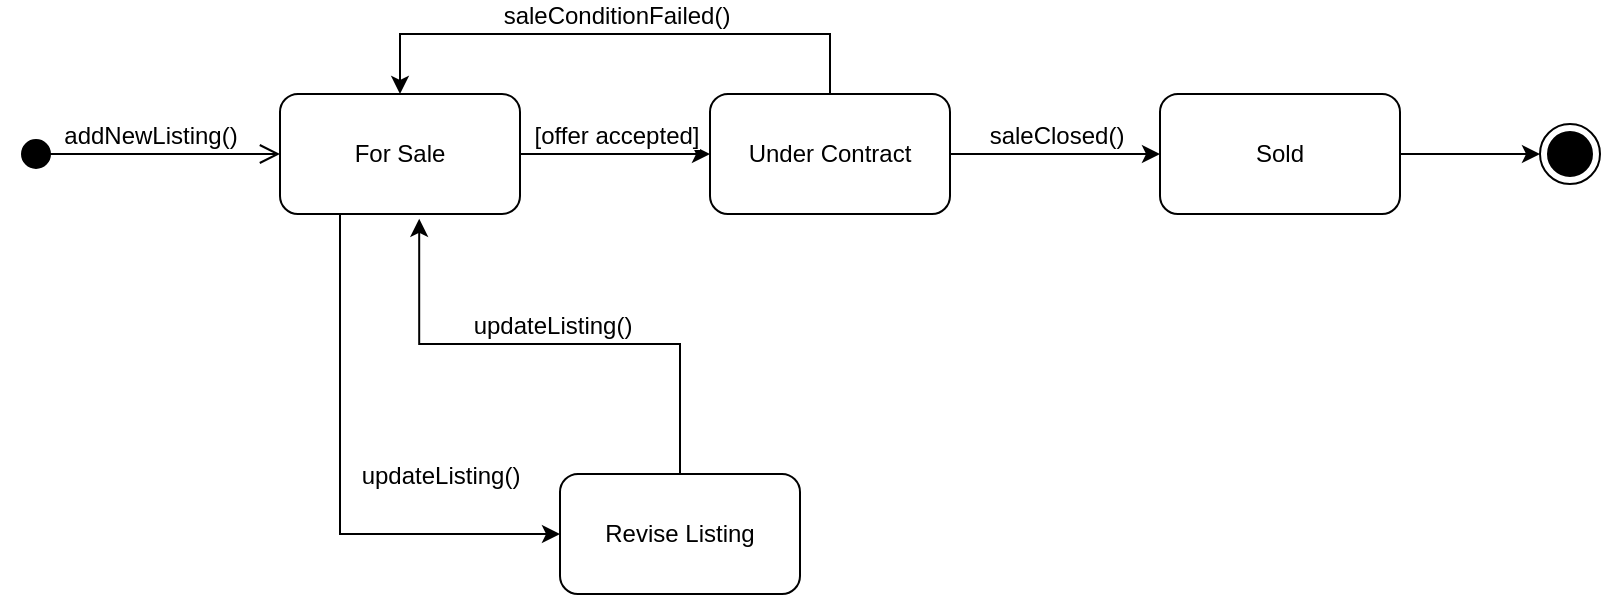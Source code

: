 <mxfile scale="1" border="0" version="28.0.7" pages="3">
  <diagram id="8PDXhvLtXjsZ51yHtRnF" name="Page-2">
    <mxGraphModel dx="1042" dy="752" grid="1" gridSize="10" guides="1" tooltips="1" connect="1" arrows="1" fold="1" page="1" pageScale="1" pageWidth="850" pageHeight="1100" math="0" shadow="0">
      <root>
        <mxCell id="0" />
        <mxCell id="1" parent="0" />
        <mxCell id="fVuIcmsa2AaCxCJn5JJC-1" value="addNewListing()" style="html=1;verticalAlign=bottom;startArrow=circle;startFill=1;endArrow=open;startSize=6;endSize=8;curved=0;rounded=0;fontFamily=Helvetica;fontSize=12;fontColor=default;entryX=0;entryY=0.5;entryDx=0;entryDy=0;" parent="1" target="fVuIcmsa2AaCxCJn5JJC-3" edge="1">
          <mxGeometry width="80" relative="1" as="geometry">
            <mxPoint x="40" y="120" as="sourcePoint" />
            <mxPoint x="120" y="120" as="targetPoint" />
          </mxGeometry>
        </mxCell>
        <mxCell id="fVuIcmsa2AaCxCJn5JJC-5" value="[offer accepted]" style="edgeStyle=orthogonalEdgeStyle;rounded=0;orthogonalLoop=1;jettySize=auto;html=1;exitX=1;exitY=0.5;exitDx=0;exitDy=0;fontFamily=Helvetica;fontSize=12;fontColor=default;labelPosition=center;verticalLabelPosition=top;align=center;verticalAlign=bottom;" parent="1" source="fVuIcmsa2AaCxCJn5JJC-3" target="fVuIcmsa2AaCxCJn5JJC-4" edge="1">
          <mxGeometry relative="1" as="geometry" />
        </mxCell>
        <mxCell id="fVuIcmsa2AaCxCJn5JJC-13" value="updateListing()" style="edgeStyle=orthogonalEdgeStyle;rounded=0;orthogonalLoop=1;jettySize=auto;html=1;exitX=0.5;exitY=1;exitDx=0;exitDy=0;entryX=0;entryY=0.5;entryDx=0;entryDy=0;fontFamily=Helvetica;fontSize=12;fontColor=default;labelPosition=center;verticalLabelPosition=top;align=center;verticalAlign=bottom;" parent="1" source="fVuIcmsa2AaCxCJn5JJC-3" target="fVuIcmsa2AaCxCJn5JJC-12" edge="1">
          <mxGeometry x="0.6" y="20" relative="1" as="geometry">
            <Array as="points">
              <mxPoint x="200" y="150" />
              <mxPoint x="200" y="310" />
            </Array>
            <mxPoint as="offset" />
          </mxGeometry>
        </mxCell>
        <mxCell id="fVuIcmsa2AaCxCJn5JJC-3" value="For Sale" style="whiteSpace=wrap;html=1;strokeColor=default;align=center;verticalAlign=middle;fontFamily=Helvetica;fontSize=12;fontColor=default;fillColor=default;rounded=1;" parent="1" vertex="1">
          <mxGeometry x="170" y="90" width="120" height="60" as="geometry" />
        </mxCell>
        <mxCell id="fVuIcmsa2AaCxCJn5JJC-8" value="saleClosed()" style="edgeStyle=orthogonalEdgeStyle;rounded=0;orthogonalLoop=1;jettySize=auto;html=1;exitX=1;exitY=0.5;exitDx=0;exitDy=0;entryX=0;entryY=0.5;entryDx=0;entryDy=0;fontFamily=Helvetica;fontSize=12;fontColor=default;labelPosition=center;verticalLabelPosition=top;align=center;verticalAlign=bottom;" parent="1" source="fVuIcmsa2AaCxCJn5JJC-4" target="fVuIcmsa2AaCxCJn5JJC-7" edge="1">
          <mxGeometry relative="1" as="geometry" />
        </mxCell>
        <mxCell id="fVuIcmsa2AaCxCJn5JJC-11" value="saleConditionFailed()" style="edgeStyle=orthogonalEdgeStyle;rounded=0;orthogonalLoop=1;jettySize=auto;html=1;exitX=0.5;exitY=0;exitDx=0;exitDy=0;entryX=0.5;entryY=0;entryDx=0;entryDy=0;fontFamily=Helvetica;fontSize=12;fontColor=default;labelPosition=center;verticalLabelPosition=top;align=center;verticalAlign=bottom;" parent="1" source="fVuIcmsa2AaCxCJn5JJC-4" target="fVuIcmsa2AaCxCJn5JJC-3" edge="1">
          <mxGeometry relative="1" as="geometry">
            <Array as="points">
              <mxPoint x="445" y="60" />
              <mxPoint x="230" y="60" />
            </Array>
          </mxGeometry>
        </mxCell>
        <mxCell id="fVuIcmsa2AaCxCJn5JJC-4" value="Under Contract" style="whiteSpace=wrap;html=1;strokeColor=default;align=center;verticalAlign=middle;fontFamily=Helvetica;fontSize=12;fontColor=default;fillColor=default;rounded=1;" parent="1" vertex="1">
          <mxGeometry x="385" y="90" width="120" height="60" as="geometry" />
        </mxCell>
        <mxCell id="fVuIcmsa2AaCxCJn5JJC-10" style="edgeStyle=orthogonalEdgeStyle;rounded=0;orthogonalLoop=1;jettySize=auto;html=1;exitX=1;exitY=0.5;exitDx=0;exitDy=0;entryX=0;entryY=0.5;entryDx=0;entryDy=0;fontFamily=Helvetica;fontSize=12;fontColor=default;" parent="1" source="fVuIcmsa2AaCxCJn5JJC-7" target="fVuIcmsa2AaCxCJn5JJC-9" edge="1">
          <mxGeometry relative="1" as="geometry" />
        </mxCell>
        <mxCell id="fVuIcmsa2AaCxCJn5JJC-7" value="Sold" style="whiteSpace=wrap;html=1;strokeColor=default;align=center;verticalAlign=middle;fontFamily=Helvetica;fontSize=12;fontColor=default;fillColor=default;rounded=1;" parent="1" vertex="1">
          <mxGeometry x="610" y="90" width="120" height="60" as="geometry" />
        </mxCell>
        <mxCell id="fVuIcmsa2AaCxCJn5JJC-9" value="" style="ellipse;html=1;shape=endState;fillColor=strokeColor;strokeColor=default;align=center;verticalAlign=middle;fontFamily=Helvetica;fontSize=12;fontColor=default;" parent="1" vertex="1">
          <mxGeometry x="800" y="105" width="30" height="30" as="geometry" />
        </mxCell>
        <mxCell id="fVuIcmsa2AaCxCJn5JJC-12" value="Revise Listing" style="whiteSpace=wrap;html=1;strokeColor=default;align=center;verticalAlign=middle;fontFamily=Helvetica;fontSize=12;fontColor=default;fillColor=default;rounded=1;" parent="1" vertex="1">
          <mxGeometry x="310" y="280" width="120" height="60" as="geometry" />
        </mxCell>
        <mxCell id="fVuIcmsa2AaCxCJn5JJC-14" value="updateListing()" style="edgeStyle=orthogonalEdgeStyle;rounded=0;orthogonalLoop=1;jettySize=auto;html=1;exitX=0.5;exitY=0;exitDx=0;exitDy=0;entryX=0.58;entryY=1.04;entryDx=0;entryDy=0;entryPerimeter=0;fontFamily=Helvetica;fontSize=12;fontColor=default;labelPosition=center;verticalLabelPosition=top;align=center;verticalAlign=bottom;" parent="1" source="fVuIcmsa2AaCxCJn5JJC-12" target="fVuIcmsa2AaCxCJn5JJC-3" edge="1">
          <mxGeometry relative="1" as="geometry" />
        </mxCell>
      </root>
    </mxGraphModel>
  </diagram>
  <diagram id="r_nJbX-JchevDSqYak7O" name="Page-3">
    <mxGraphModel dx="1042" dy="1852" grid="1" gridSize="10" guides="1" tooltips="1" connect="1" arrows="1" fold="1" page="1" pageScale="1" pageWidth="850" pageHeight="1100" math="0" shadow="0">
      <root>
        <mxCell id="0" />
        <mxCell id="1" parent="0" />
        <mxCell id="bDOF3RYnoRm-7zz-L9O9-1" style="edgeStyle=orthogonalEdgeStyle;rounded=0;orthogonalLoop=1;jettySize=auto;html=1;exitX=0.5;exitY=1;exitDx=0;exitDy=0;entryX=0.5;entryY=0;entryDx=0;entryDy=0;fontFamily=Helvetica;fontSize=12;fontColor=default;" parent="1" target="F7RJpcLgf74IaWyQ3xOd-1" edge="1">
          <mxGeometry relative="1" as="geometry">
            <mxPoint x="460" y="120" as="targetPoint" />
            <mxPoint x="370" y="-20" as="sourcePoint" />
          </mxGeometry>
        </mxCell>
        <mxCell id="xzM8PGzDHIkcCDZ1Neht-12" style="edgeStyle=orthogonalEdgeStyle;rounded=0;orthogonalLoop=1;jettySize=auto;html=1;exitX=0.5;exitY=1;exitDx=0;exitDy=0;entryX=0.5;entryY=0;entryDx=0;entryDy=0;" parent="1" source="ftAg5z-TZvfs0OfNCkCw-1" target="F7RJpcLgf74IaWyQ3xOd-1" edge="1">
          <mxGeometry relative="1" as="geometry" />
        </mxCell>
        <mxCell id="ftAg5z-TZvfs0OfNCkCw-1" value="" style="ellipse;fillColor=strokeColor;html=1;strokeColor=default;align=center;verticalAlign=middle;fontFamily=Helvetica;fontSize=12;fontColor=default;" parent="1" vertex="1">
          <mxGeometry x="355" y="-90" width="30" height="30" as="geometry" />
        </mxCell>
        <mxCell id="uU5Q8RYkNkcpxmv_y2gf-2" style="edgeStyle=orthogonalEdgeStyle;rounded=0;orthogonalLoop=1;jettySize=auto;html=1;exitX=0.5;exitY=1;exitDx=0;exitDy=0;entryX=0.5;entryY=0;entryDx=0;entryDy=0;fontFamily=Helvetica;fontSize=12;fontColor=default;" parent="1" source="F7RJpcLgf74IaWyQ3xOd-1" target="uU5Q8RYkNkcpxmv_y2gf-1" edge="1">
          <mxGeometry relative="1" as="geometry" />
        </mxCell>
        <mxCell id="F7RJpcLgf74IaWyQ3xOd-1" value="&amp;nbsp; Initialized" style="whiteSpace=wrap;html=1;strokeColor=default;align=center;verticalAlign=middle;fontFamily=Helvetica;fontSize=12;fontColor=default;fillColor=default;rounded=1;" parent="1" vertex="1">
          <mxGeometry x="310" y="-5" width="120" height="60" as="geometry" />
        </mxCell>
        <mxCell id="xzM8PGzDHIkcCDZ1Neht-14" style="edgeStyle=orthogonalEdgeStyle;rounded=0;orthogonalLoop=1;jettySize=auto;html=1;exitX=0.5;exitY=1;exitDx=0;exitDy=0;entryX=0.5;entryY=0;entryDx=0;entryDy=0;" parent="1" source="uU5Q8RYkNkcpxmv_y2gf-1" target="xzM8PGzDHIkcCDZ1Neht-4" edge="1">
          <mxGeometry relative="1" as="geometry" />
        </mxCell>
        <mxCell id="xzM8PGzDHIkcCDZ1Neht-19" style="edgeStyle=orthogonalEdgeStyle;rounded=0;orthogonalLoop=1;jettySize=auto;html=1;entryX=0.5;entryY=0;entryDx=0;entryDy=0;" parent="1" target="xzM8PGzDHIkcCDZ1Neht-6" edge="1">
          <mxGeometry relative="1" as="geometry">
            <mxPoint x="370" y="230" as="sourcePoint" />
          </mxGeometry>
        </mxCell>
        <mxCell id="xzM8PGzDHIkcCDZ1Neht-21" style="edgeStyle=orthogonalEdgeStyle;rounded=0;orthogonalLoop=1;jettySize=auto;html=1;exitX=1;exitY=0.5;exitDx=0;exitDy=0;entryX=0.5;entryY=0;entryDx=0;entryDy=0;" parent="1" source="uU5Q8RYkNkcpxmv_y2gf-1" target="xzM8PGzDHIkcCDZ1Neht-5" edge="1">
          <mxGeometry relative="1" as="geometry" />
        </mxCell>
        <mxCell id="xzM8PGzDHIkcCDZ1Neht-30" style="edgeStyle=orthogonalEdgeStyle;rounded=0;orthogonalLoop=1;jettySize=auto;html=1;exitX=0;exitY=0.5;exitDx=0;exitDy=0;entryX=0.5;entryY=0;entryDx=0;entryDy=0;" parent="1" source="uU5Q8RYkNkcpxmv_y2gf-1" target="xzM8PGzDHIkcCDZ1Neht-29" edge="1">
          <mxGeometry relative="1" as="geometry">
            <Array as="points">
              <mxPoint x="250" y="110" />
              <mxPoint x="250" y="440" />
              <mxPoint x="395" y="440" />
            </Array>
          </mxGeometry>
        </mxCell>
        <mxCell id="uU5Q8RYkNkcpxmv_y2gf-1" value="Starts Enrollment" style="whiteSpace=wrap;html=1;strokeColor=default;align=center;verticalAlign=middle;fontFamily=Helvetica;fontSize=12;fontColor=default;fillColor=default;rounded=1;" parent="1" vertex="1">
          <mxGeometry x="310" y="80" width="120" height="60" as="geometry" />
        </mxCell>
        <mxCell id="uU5Q8RYkNkcpxmv_y2gf-6" value="addCourse(cap)" style="text;html=1;align=center;verticalAlign=middle;resizable=0;points=[];autosize=1;strokeColor=none;fillColor=none;fontFamily=Helvetica;fontSize=12;fontColor=default;" parent="1" vertex="1">
          <mxGeometry x="370" y="55" width="110" height="30" as="geometry" />
        </mxCell>
        <mxCell id="xzM8PGzDHIkcCDZ1Neht-2" value="openEnrollmentPeriod(enrollment)" style="text;html=1;align=center;verticalAlign=middle;resizable=0;points=[];autosize=1;strokeColor=none;fillColor=none;" parent="1" vertex="1">
          <mxGeometry x="370" y="140" width="210" height="30" as="geometry" />
        </mxCell>
        <mxCell id="xzM8PGzDHIkcCDZ1Neht-16" style="edgeStyle=orthogonalEdgeStyle;rounded=0;orthogonalLoop=1;jettySize=auto;html=1;exitX=0.5;exitY=1;exitDx=0;exitDy=0;entryX=0.5;entryY=0;entryDx=0;entryDy=0;" parent="1" source="xzM8PGzDHIkcCDZ1Neht-4" target="xzM8PGzDHIkcCDZ1Neht-15" edge="1">
          <mxGeometry relative="1" as="geometry" />
        </mxCell>
        <mxCell id="xzM8PGzDHIkcCDZ1Neht-4" value="Closed" style="whiteSpace=wrap;html=1;rounded=1;" parent="1" vertex="1">
          <mxGeometry x="120" y="320" width="120" height="60" as="geometry" />
        </mxCell>
        <mxCell id="xzM8PGzDHIkcCDZ1Neht-32" style="edgeStyle=orthogonalEdgeStyle;rounded=0;orthogonalLoop=1;jettySize=auto;html=1;exitX=0.5;exitY=1;exitDx=0;exitDy=0;entryX=0.5;entryY=0;entryDx=0;entryDy=0;" parent="1" source="xzM8PGzDHIkcCDZ1Neht-5" target="xzM8PGzDHIkcCDZ1Neht-31" edge="1">
          <mxGeometry relative="1" as="geometry" />
        </mxCell>
        <mxCell id="xzM8PGzDHIkcCDZ1Neht-35" style="edgeStyle=orthogonalEdgeStyle;rounded=0;orthogonalLoop=1;jettySize=auto;html=1;exitX=0.5;exitY=1;exitDx=0;exitDy=0;entryX=0.5;entryY=0;entryDx=0;entryDy=0;" parent="1" source="xzM8PGzDHIkcCDZ1Neht-5" target="xzM8PGzDHIkcCDZ1Neht-34" edge="1">
          <mxGeometry relative="1" as="geometry" />
        </mxCell>
        <mxCell id="xzM8PGzDHIkcCDZ1Neht-40" style="edgeStyle=orthogonalEdgeStyle;rounded=0;orthogonalLoop=1;jettySize=auto;html=1;exitX=0.5;exitY=1;exitDx=0;exitDy=0;entryX=0.5;entryY=0;entryDx=0;entryDy=0;" parent="1" source="xzM8PGzDHIkcCDZ1Neht-34" target="xzM8PGzDHIkcCDZ1Neht-42" edge="1">
          <mxGeometry relative="1" as="geometry">
            <mxPoint x="740" y="600" as="targetPoint" />
          </mxGeometry>
        </mxCell>
        <mxCell id="xzM8PGzDHIkcCDZ1Neht-41" value="Text" style="edgeLabel;html=1;align=center;verticalAlign=middle;resizable=0;points=[];" parent="xzM8PGzDHIkcCDZ1Neht-40" vertex="1" connectable="0">
          <mxGeometry x="1" y="-4" relative="1" as="geometry">
            <mxPoint y="2" as="offset" />
          </mxGeometry>
        </mxCell>
        <mxCell id="xzM8PGzDHIkcCDZ1Neht-45" style="edgeStyle=orthogonalEdgeStyle;rounded=0;orthogonalLoop=1;jettySize=auto;html=1;exitX=1;exitY=0.5;exitDx=0;exitDy=0;entryX=1;entryY=0.5;entryDx=0;entryDy=0;" parent="1" source="xzM8PGzDHIkcCDZ1Neht-5" target="xzM8PGzDHIkcCDZ1Neht-42" edge="1">
          <mxGeometry relative="1" as="geometry">
            <Array as="points">
              <mxPoint x="880" y="200" />
              <mxPoint x="880" y="540" />
            </Array>
          </mxGeometry>
        </mxCell>
        <mxCell id="xzM8PGzDHIkcCDZ1Neht-5" value="Revise Course" style="whiteSpace=wrap;html=1;rounded=1;" parent="1" vertex="1">
          <mxGeometry x="520" y="170" width="120" height="60" as="geometry" />
        </mxCell>
        <mxCell id="xzM8PGzDHIkcCDZ1Neht-6" value="Overfull" style="whiteSpace=wrap;html=1;rounded=1;" parent="1" vertex="1">
          <mxGeometry x="310" y="340" width="120" height="60" as="geometry" />
        </mxCell>
        <mxCell id="xzM8PGzDHIkcCDZ1Neht-10" value="" style="ellipse;html=1;shape=endState;fillColor=strokeColor;" parent="1" vertex="1">
          <mxGeometry x="425" y="870" width="30" height="30" as="geometry" />
        </mxCell>
        <mxCell id="xzM8PGzDHIkcCDZ1Neht-11" value="startRegistration()" style="text;html=1;align=center;verticalAlign=middle;resizable=0;points=[];autosize=1;strokeColor=none;fillColor=none;" parent="1" vertex="1">
          <mxGeometry x="370" y="-35" width="120" height="30" as="geometry" />
        </mxCell>
        <mxCell id="xzM8PGzDHIkcCDZ1Neht-15" value="Enroll with Permission" style="whiteSpace=wrap;html=1;rounded=1;" parent="1" vertex="1">
          <mxGeometry x="120" y="450" width="120" height="60" as="geometry" />
        </mxCell>
        <mxCell id="xzM8PGzDHIkcCDZ1Neht-17" value="[permission given]" style="text;html=1;align=center;verticalAlign=middle;resizable=0;points=[];autosize=1;strokeColor=none;fillColor=none;" parent="1" vertex="1">
          <mxGeometry x="60" y="400" width="120" height="30" as="geometry" />
        </mxCell>
        <mxCell id="xzM8PGzDHIkcCDZ1Neht-18" value="[enrollment = cap]" style="text;html=1;align=center;verticalAlign=middle;resizable=0;points=[];autosize=1;strokeColor=none;fillColor=none;" parent="1" vertex="1">
          <mxGeometry x="60" y="290" width="120" height="30" as="geometry" />
        </mxCell>
        <mxCell id="xzM8PGzDHIkcCDZ1Neht-20" value="[enrollment &amp;gt; cap]" style="text;html=1;align=center;verticalAlign=middle;resizable=0;points=[];autosize=1;strokeColor=none;fillColor=none;" parent="1" vertex="1">
          <mxGeometry x="250" y="300" width="120" height="30" as="geometry" />
        </mxCell>
        <mxCell id="xzM8PGzDHIkcCDZ1Neht-29" value="Dropped course" style="rounded=1;whiteSpace=wrap;html=1;" parent="1" vertex="1">
          <mxGeometry x="335" y="460" width="120" height="60" as="geometry" />
        </mxCell>
        <mxCell id="xzM8PGzDHIkcCDZ1Neht-31" value="Drop Automatically" style="rounded=1;whiteSpace=wrap;html=1;" parent="1" vertex="1">
          <mxGeometry x="455" y="340" width="120" height="60" as="geometry" />
        </mxCell>
        <mxCell id="xzM8PGzDHIkcCDZ1Neht-33" value="[enrollment &amp;lt; 25% cap]" style="text;html=1;align=center;verticalAlign=middle;resizable=0;points=[];autosize=1;strokeColor=none;fillColor=none;" parent="1" vertex="1">
          <mxGeometry x="400" y="248" width="150" height="30" as="geometry" />
        </mxCell>
        <mxCell id="xzM8PGzDHIkcCDZ1Neht-37" style="edgeStyle=orthogonalEdgeStyle;rounded=0;orthogonalLoop=1;jettySize=auto;html=1;exitX=0.5;exitY=1;exitDx=0;exitDy=0;entryX=1;entryY=0.5;entryDx=0;entryDy=0;" parent="1" source="xzM8PGzDHIkcCDZ1Neht-34" target="xzM8PGzDHIkcCDZ1Neht-29" edge="1">
          <mxGeometry relative="1" as="geometry" />
        </mxCell>
        <mxCell id="xzM8PGzDHIkcCDZ1Neht-34" value="Department Confirmation" style="rounded=1;whiteSpace=wrap;html=1;" parent="1" vertex="1">
          <mxGeometry x="600" y="330" width="120" height="60" as="geometry" />
        </mxCell>
        <mxCell id="xzM8PGzDHIkcCDZ1Neht-36" value="[40% Cap&amp;gt; enrollment &amp;gt; 25% cap]" style="text;html=1;align=center;verticalAlign=middle;resizable=0;points=[];autosize=1;strokeColor=none;fillColor=none;" parent="1" vertex="1">
          <mxGeometry x="575" y="248" width="210" height="30" as="geometry" />
        </mxCell>
        <mxCell id="xzM8PGzDHIkcCDZ1Neht-38" value="[department permission = rejected]" style="text;html=1;align=center;verticalAlign=middle;resizable=0;points=[];autosize=1;strokeColor=none;fillColor=none;" parent="1" vertex="1">
          <mxGeometry x="455" y="460" width="210" height="30" as="geometry" />
        </mxCell>
        <mxCell id="xzM8PGzDHIkcCDZ1Neht-42" value="Offered" style="rounded=1;whiteSpace=wrap;html=1;" parent="1" vertex="1">
          <mxGeometry x="690" y="510" width="120" height="60" as="geometry" />
        </mxCell>
        <mxCell id="xzM8PGzDHIkcCDZ1Neht-43" value="[department permission = accepted]" style="text;html=1;align=center;verticalAlign=middle;resizable=0;points=[];autosize=1;strokeColor=none;fillColor=none;" parent="1" vertex="1">
          <mxGeometry x="665" y="410" width="210" height="30" as="geometry" />
        </mxCell>
        <mxCell id="xzM8PGzDHIkcCDZ1Neht-46" value="[enrollment &amp;gt; 40% of cap]" style="text;html=1;align=center;verticalAlign=middle;resizable=0;points=[];autosize=1;strokeColor=none;fillColor=none;" parent="1" vertex="1">
          <mxGeometry x="715" y="170" width="160" height="30" as="geometry" />
        </mxCell>
        <mxCell id="xzM8PGzDHIkcCDZ1Neht-47" value="droppinfACourse()" style="text;html=1;align=center;verticalAlign=middle;resizable=0;points=[];autosize=1;strokeColor=none;fillColor=none;" parent="1" vertex="1">
          <mxGeometry x="190" y="80" width="120" height="30" as="geometry" />
        </mxCell>
      </root>
    </mxGraphModel>
  </diagram>
  <diagram id="FFCb0nQbOn9bpkK-h6dR" name="Page-4">
    <mxGraphModel dx="1042" dy="752" grid="1" gridSize="10" guides="1" tooltips="1" connect="1" arrows="1" fold="1" page="1" pageScale="1" pageWidth="850" pageHeight="1100" math="0" shadow="0">
      <root>
        <mxCell id="0" />
        <mxCell id="1" parent="0" />
        <mxCell id="VkK643X0_uDSevVOsKAW-3" style="edgeStyle=orthogonalEdgeStyle;rounded=0;orthogonalLoop=1;jettySize=auto;html=1;exitX=0.5;exitY=1;exitDx=0;exitDy=0;entryX=0.5;entryY=0;entryDx=0;entryDy=0;" parent="1" source="VkK643X0_uDSevVOsKAW-1" target="VkK643X0_uDSevVOsKAW-2" edge="1">
          <mxGeometry relative="1" as="geometry" />
        </mxCell>
        <mxCell id="VkK643X0_uDSevVOsKAW-1" value="" style="ellipse;fillColor=strokeColor;html=1;" parent="1" vertex="1">
          <mxGeometry x="365" y="20" width="30" height="30" as="geometry" />
        </mxCell>
        <mxCell id="fI67OLRSFvG5UmVCzv-8-3" style="edgeStyle=orthogonalEdgeStyle;rounded=0;orthogonalLoop=1;jettySize=auto;html=1;exitX=0.5;exitY=1;exitDx=0;exitDy=0;entryX=0.5;entryY=0;entryDx=0;entryDy=0;" parent="1" source="VkK643X0_uDSevVOsKAW-2" target="fI67OLRSFvG5UmVCzv-8-1" edge="1">
          <mxGeometry relative="1" as="geometry" />
        </mxCell>
        <mxCell id="fI67OLRSFvG5UmVCzv-8-8" style="edgeStyle=orthogonalEdgeStyle;rounded=0;orthogonalLoop=1;jettySize=auto;html=1;exitX=0;exitY=0.5;exitDx=0;exitDy=0;entryX=0.5;entryY=0;entryDx=0;entryDy=0;" parent="1" source="VkK643X0_uDSevVOsKAW-2" target="JuKpr60L9NFlzaHGwmxA-8" edge="1">
          <mxGeometry relative="1" as="geometry" />
        </mxCell>
        <mxCell id="VkK643X0_uDSevVOsKAW-2" value="Login Page Displayed" style="rounded=1;whiteSpace=wrap;html=1;" parent="1" vertex="1">
          <mxGeometry x="320" y="80" width="120" height="60" as="geometry" />
        </mxCell>
        <mxCell id="JuKpr60L9NFlzaHGwmxA-11" style="edgeStyle=orthogonalEdgeStyle;rounded=0;orthogonalLoop=1;jettySize=auto;html=1;exitX=0.5;exitY=1;exitDx=0;exitDy=0;entryX=0.5;entryY=1;entryDx=0;entryDy=0;" parent="1" source="JuKpr60L9NFlzaHGwmxA-5" target="JuKpr60L9NFlzaHGwmxA-12" edge="1">
          <mxGeometry relative="1" as="geometry">
            <mxPoint x="370" y="520" as="targetPoint" />
          </mxGeometry>
        </mxCell>
        <mxCell id="JuKpr60L9NFlzaHGwmxA-5" value="Logged in Successfully&amp;nbsp;" style="rounded=1;whiteSpace=wrap;html=1;" parent="1" vertex="1">
          <mxGeometry x="320" y="320" width="120" height="60" as="geometry" />
        </mxCell>
        <mxCell id="JuKpr60L9NFlzaHGwmxA-6" value="[account exists]" style="text;html=1;align=center;verticalAlign=middle;resizable=0;points=[];autosize=1;strokeColor=none;fillColor=none;" parent="1" vertex="1">
          <mxGeometry x="270" y="280" width="110" height="30" as="geometry" />
        </mxCell>
        <mxCell id="fI67OLRSFvG5UmVCzv-8-10" style="edgeStyle=orthogonalEdgeStyle;rounded=0;orthogonalLoop=1;jettySize=auto;html=1;exitX=1;exitY=0.5;exitDx=0;exitDy=0;entryX=0;entryY=0.5;entryDx=0;entryDy=0;" parent="1" source="JuKpr60L9NFlzaHGwmxA-8" target="fI67OLRSFvG5UmVCzv-8-1" edge="1">
          <mxGeometry relative="1" as="geometry" />
        </mxCell>
        <mxCell id="JuKpr60L9NFlzaHGwmxA-8" value="Register For a New Account" style="rounded=1;whiteSpace=wrap;html=1;" parent="1" vertex="1">
          <mxGeometry x="160" y="200" width="120" height="60" as="geometry" />
        </mxCell>
        <mxCell id="JuKpr60L9NFlzaHGwmxA-9" value="[account does not exist]" style="text;html=1;align=center;verticalAlign=middle;resizable=0;points=[];autosize=1;strokeColor=none;fillColor=none;" parent="1" vertex="1">
          <mxGeometry x="470" y="80" width="150" height="30" as="geometry" />
        </mxCell>
        <mxCell id="BtmD8oiBMzgdxaSrED8o-6" style="edgeStyle=orthogonalEdgeStyle;rounded=0;orthogonalLoop=1;jettySize=auto;html=1;exitX=0.5;exitY=0;exitDx=0;exitDy=0;entryX=0.5;entryY=0;entryDx=0;entryDy=0;" parent="1" source="JuKpr60L9NFlzaHGwmxA-12" target="BtmD8oiBMzgdxaSrED8o-2" edge="1">
          <mxGeometry relative="1" as="geometry" />
        </mxCell>
        <mxCell id="A-L09N2l_Zbwhcdjuxwh-2" style="edgeStyle=orthogonalEdgeStyle;rounded=0;orthogonalLoop=1;jettySize=auto;html=1;exitX=0.5;exitY=0;exitDx=0;exitDy=0;entryX=0.5;entryY=0;entryDx=0;entryDy=0;" parent="1" source="JuKpr60L9NFlzaHGwmxA-12" target="A-L09N2l_Zbwhcdjuxwh-1" edge="1">
          <mxGeometry relative="1" as="geometry" />
        </mxCell>
        <mxCell id="A-L09N2l_Zbwhcdjuxwh-6" style="edgeStyle=orthogonalEdgeStyle;rounded=0;orthogonalLoop=1;jettySize=auto;html=1;exitX=0.5;exitY=0;exitDx=0;exitDy=0;entryX=0.5;entryY=0;entryDx=0;entryDy=0;" parent="1" source="JuKpr60L9NFlzaHGwmxA-12" target="A-L09N2l_Zbwhcdjuxwh-5" edge="1">
          <mxGeometry relative="1" as="geometry" />
        </mxCell>
        <mxCell id="A-L09N2l_Zbwhcdjuxwh-20" style="edgeStyle=orthogonalEdgeStyle;rounded=0;orthogonalLoop=1;jettySize=auto;html=1;exitX=0;exitY=0.5;exitDx=0;exitDy=0;entryX=0.5;entryY=0;entryDx=0;entryDy=0;" parent="1" source="JuKpr60L9NFlzaHGwmxA-12" target="A-L09N2l_Zbwhcdjuxwh-19" edge="1">
          <mxGeometry relative="1" as="geometry" />
        </mxCell>
        <mxCell id="IJhOduzZKyrrViRIaua3-6" style="edgeStyle=orthogonalEdgeStyle;rounded=0;orthogonalLoop=1;jettySize=auto;html=1;exitX=0;exitY=1;exitDx=0;exitDy=0;entryX=0.5;entryY=0;entryDx=0;entryDy=0;" parent="1" source="JuKpr60L9NFlzaHGwmxA-12" target="IJhOduzZKyrrViRIaua3-7" edge="1">
          <mxGeometry relative="1" as="geometry">
            <mxPoint x="730" y="610" as="targetPoint" />
            <Array as="points">
              <mxPoint x="440" y="420" />
              <mxPoint x="731" y="420" />
              <mxPoint x="731" y="600" />
              <mxPoint x="690" y="600" />
            </Array>
          </mxGeometry>
        </mxCell>
        <mxCell id="JuKpr60L9NFlzaHGwmxA-12" value="Give Access to Dashboard" style="rounded=1;whiteSpace=wrap;html=1;direction=west;" parent="1" vertex="1">
          <mxGeometry x="320" y="440" width="120" height="60" as="geometry" />
        </mxCell>
        <mxCell id="A-L09N2l_Zbwhcdjuxwh-9" style="edgeStyle=orthogonalEdgeStyle;rounded=0;orthogonalLoop=1;jettySize=auto;html=1;exitX=0.5;exitY=1;exitDx=0;exitDy=0;entryX=0.5;entryY=0;entryDx=0;entryDy=0;" parent="1" source="BtmD8oiBMzgdxaSrED8o-2" target="A-L09N2l_Zbwhcdjuxwh-8" edge="1">
          <mxGeometry relative="1" as="geometry" />
        </mxCell>
        <mxCell id="BtmD8oiBMzgdxaSrED8o-2" value="Bank Page" style="rounded=1;whiteSpace=wrap;html=1;" parent="1" vertex="1">
          <mxGeometry x="100" y="570" width="120" height="60" as="geometry" />
        </mxCell>
        <mxCell id="BtmD8oiBMzgdxaSrED8o-4" value="openBankPage()" style="text;html=1;align=center;verticalAlign=middle;resizable=0;points=[];autosize=1;strokeColor=none;fillColor=none;" parent="1" vertex="1">
          <mxGeometry x="220" y="510" width="110" height="30" as="geometry" />
        </mxCell>
        <mxCell id="fI67OLRSFvG5UmVCzv-8-5" style="edgeStyle=orthogonalEdgeStyle;rounded=0;orthogonalLoop=1;jettySize=auto;html=1;exitX=0.5;exitY=1;exitDx=0;exitDy=0;entryX=0.5;entryY=0;entryDx=0;entryDy=0;" parent="1" source="fI67OLRSFvG5UmVCzv-8-1" target="JuKpr60L9NFlzaHGwmxA-5" edge="1">
          <mxGeometry relative="1" as="geometry" />
        </mxCell>
        <mxCell id="fI67OLRSFvG5UmVCzv-8-11" style="edgeStyle=orthogonalEdgeStyle;rounded=0;orthogonalLoop=1;jettySize=auto;html=1;exitX=1;exitY=0.5;exitDx=0;exitDy=0;entryX=1;entryY=0.5;entryDx=0;entryDy=0;" parent="1" source="fI67OLRSFvG5UmVCzv-8-1" target="VkK643X0_uDSevVOsKAW-2" edge="1">
          <mxGeometry relative="1" as="geometry">
            <Array as="points">
              <mxPoint x="610" y="230" />
              <mxPoint x="610" y="110" />
            </Array>
          </mxGeometry>
        </mxCell>
        <mxCell id="fI67OLRSFvG5UmVCzv-8-1" value="Validate Credintials" style="rounded=1;whiteSpace=wrap;html=1;" parent="1" vertex="1">
          <mxGeometry x="320" y="200" width="120" height="60" as="geometry" />
        </mxCell>
        <mxCell id="fI67OLRSFvG5UmVCzv-8-4" value="enterCredintials(username, password)" style="text;html=1;align=center;verticalAlign=middle;resizable=0;points=[];autosize=1;strokeColor=none;fillColor=none;" parent="1" vertex="1">
          <mxGeometry x="370" y="150" width="230" height="30" as="geometry" />
        </mxCell>
        <mxCell id="fI67OLRSFvG5UmVCzv-8-9" value="createNewAccount()" style="text;html=1;align=center;verticalAlign=middle;resizable=0;points=[];autosize=1;strokeColor=none;fillColor=none;" parent="1" vertex="1">
          <mxGeometry x="180" y="80" width="130" height="30" as="geometry" />
        </mxCell>
        <mxCell id="A-L09N2l_Zbwhcdjuxwh-17" style="edgeStyle=orthogonalEdgeStyle;rounded=0;orthogonalLoop=1;jettySize=auto;html=1;exitX=0.5;exitY=1;exitDx=0;exitDy=0;entryX=0.5;entryY=0;entryDx=0;entryDy=0;" parent="1" source="A-L09N2l_Zbwhcdjuxwh-1" target="A-L09N2l_Zbwhcdjuxwh-14" edge="1">
          <mxGeometry relative="1" as="geometry" />
        </mxCell>
        <mxCell id="A-L09N2l_Zbwhcdjuxwh-1" value="Analysis Page" style="rounded=1;whiteSpace=wrap;html=1;" parent="1" vertex="1">
          <mxGeometry x="320" y="600" width="120" height="60" as="geometry" />
        </mxCell>
        <mxCell id="A-L09N2l_Zbwhcdjuxwh-3" value="openAnalysisPage()" style="text;html=1;align=center;verticalAlign=middle;resizable=0;points=[];autosize=1;strokeColor=none;fillColor=none;" parent="1" vertex="1">
          <mxGeometry x="380" y="550" width="130" height="30" as="geometry" />
        </mxCell>
        <mxCell id="IJhOduzZKyrrViRIaua3-3" style="edgeStyle=orthogonalEdgeStyle;rounded=0;orthogonalLoop=1;jettySize=auto;html=1;exitX=0.75;exitY=1;exitDx=0;exitDy=0;entryX=0.699;entryY=-0.058;entryDx=0;entryDy=0;entryPerimeter=0;" parent="1" source="A-L09N2l_Zbwhcdjuxwh-5" target="IJhOduzZKyrrViRIaua3-4" edge="1">
          <mxGeometry relative="1" as="geometry">
            <mxPoint x="570.087" y="710" as="targetPoint" />
          </mxGeometry>
        </mxCell>
        <mxCell id="A-L09N2l_Zbwhcdjuxwh-5" value="Calender Page" style="rounded=1;whiteSpace=wrap;html=1;" parent="1" vertex="1">
          <mxGeometry x="480" y="600" width="120" height="60" as="geometry" />
        </mxCell>
        <mxCell id="A-L09N2l_Zbwhcdjuxwh-7" value="openCalenderPage()" style="text;html=1;align=center;verticalAlign=middle;resizable=0;points=[];autosize=1;strokeColor=none;fillColor=none;" parent="1" vertex="1">
          <mxGeometry x="420" y="520" width="130" height="30" as="geometry" />
        </mxCell>
        <mxCell id="A-L09N2l_Zbwhcdjuxwh-13" style="edgeStyle=orthogonalEdgeStyle;rounded=0;orthogonalLoop=1;jettySize=auto;html=1;exitX=0.5;exitY=1;exitDx=0;exitDy=0;entryX=0.5;entryY=0;entryDx=0;entryDy=0;" parent="1" source="A-L09N2l_Zbwhcdjuxwh-8" target="A-L09N2l_Zbwhcdjuxwh-12" edge="1">
          <mxGeometry relative="1" as="geometry" />
        </mxCell>
        <mxCell id="A-L09N2l_Zbwhcdjuxwh-8" value="Bank Account Connected" style="rounded=1;whiteSpace=wrap;html=1;" parent="1" vertex="1">
          <mxGeometry x="100" y="680" width="120" height="60" as="geometry" />
        </mxCell>
        <mxCell id="A-L09N2l_Zbwhcdjuxwh-10" value="connectBankAccount()" style="text;html=1;align=center;verticalAlign=middle;resizable=0;points=[];autosize=1;strokeColor=none;fillColor=none;" parent="1" vertex="1">
          <mxGeometry x="20" y="640" width="140" height="30" as="geometry" />
        </mxCell>
        <mxCell id="A-L09N2l_Zbwhcdjuxwh-11" value="syncTransactions()" style="text;html=1;align=center;verticalAlign=middle;resizable=0;points=[];autosize=1;strokeColor=none;fillColor=none;" parent="1" vertex="1">
          <mxGeometry x="30" y="740" width="120" height="30" as="geometry" />
        </mxCell>
        <mxCell id="A-L09N2l_Zbwhcdjuxwh-22" style="edgeStyle=orthogonalEdgeStyle;rounded=0;orthogonalLoop=1;jettySize=auto;html=1;exitX=1;exitY=0.5;exitDx=0;exitDy=0;entryX=0;entryY=0.5;entryDx=0;entryDy=0;" parent="1" source="A-L09N2l_Zbwhcdjuxwh-12" target="A-L09N2l_Zbwhcdjuxwh-1" edge="1">
          <mxGeometry relative="1" as="geometry" />
        </mxCell>
        <mxCell id="IJhOduzZKyrrViRIaua3-19" style="edgeStyle=orthogonalEdgeStyle;rounded=0;orthogonalLoop=1;jettySize=auto;html=1;exitX=0.5;exitY=1;exitDx=0;exitDy=0;entryX=0.5;entryY=0;entryDx=0;entryDy=0;" parent="1" source="A-L09N2l_Zbwhcdjuxwh-12" target="IJhOduzZKyrrViRIaua3-18" edge="1">
          <mxGeometry relative="1" as="geometry" />
        </mxCell>
        <mxCell id="A-L09N2l_Zbwhcdjuxwh-12" value="Transactions Synched" style="rounded=1;whiteSpace=wrap;html=1;" parent="1" vertex="1">
          <mxGeometry x="100" y="780" width="120" height="60" as="geometry" />
        </mxCell>
        <mxCell id="IJhOduzZKyrrViRIaua3-21" style="edgeStyle=orthogonalEdgeStyle;rounded=0;orthogonalLoop=1;jettySize=auto;html=1;exitX=0.5;exitY=1;exitDx=0;exitDy=0;entryX=0.5;entryY=0;entryDx=0;entryDy=0;" parent="1" source="A-L09N2l_Zbwhcdjuxwh-14" target="IJhOduzZKyrrViRIaua3-18" edge="1">
          <mxGeometry relative="1" as="geometry" />
        </mxCell>
        <mxCell id="A-L09N2l_Zbwhcdjuxwh-14" value="Track earnings and spendings" style="rounded=1;whiteSpace=wrap;html=1;" parent="1" vertex="1">
          <mxGeometry x="320" y="700" width="120" height="60" as="geometry" />
        </mxCell>
        <mxCell id="A-L09N2l_Zbwhcdjuxwh-16" value="trackEarningsAndSpendings()" style="text;html=1;align=center;verticalAlign=middle;resizable=0;points=[];autosize=1;strokeColor=none;fillColor=none;" parent="1" vertex="1">
          <mxGeometry x="370" y="660" width="180" height="30" as="geometry" />
        </mxCell>
        <mxCell id="A-L09N2l_Zbwhcdjuxwh-19" value="Input page" style="rounded=1;whiteSpace=wrap;html=1;" parent="1" vertex="1">
          <mxGeometry x="560" y="505" width="120" height="60" as="geometry" />
        </mxCell>
        <mxCell id="A-L09N2l_Zbwhcdjuxwh-21" value="selectToInput()" style="text;html=1;align=center;verticalAlign=middle;resizable=0;points=[];autosize=1;strokeColor=none;fillColor=none;" parent="1" vertex="1">
          <mxGeometry x="480" y="440" width="100" height="30" as="geometry" />
        </mxCell>
        <mxCell id="IJhOduzZKyrrViRIaua3-1" value="sendInfo()" style="text;html=1;align=center;verticalAlign=middle;resizable=0;points=[];autosize=1;strokeColor=none;fillColor=none;" parent="1" vertex="1">
          <mxGeometry x="240" y="600" width="80" height="30" as="geometry" />
        </mxCell>
        <mxCell id="IJhOduzZKyrrViRIaua3-24" style="edgeStyle=orthogonalEdgeStyle;rounded=0;orthogonalLoop=1;jettySize=auto;html=1;exitX=0.5;exitY=1;exitDx=0;exitDy=0;entryX=0.5;entryY=0;entryDx=0;entryDy=0;" parent="1" source="IJhOduzZKyrrViRIaua3-4" target="IJhOduzZKyrrViRIaua3-18" edge="1">
          <mxGeometry relative="1" as="geometry" />
        </mxCell>
        <mxCell id="IJhOduzZKyrrViRIaua3-4" value="Events Edited" style="rounded=1;whiteSpace=wrap;html=1;" parent="1" vertex="1">
          <mxGeometry x="485" y="730" width="120" height="60" as="geometry" />
        </mxCell>
        <mxCell id="IJhOduzZKyrrViRIaua3-5" value="manageEvents()" style="text;html=1;align=center;verticalAlign=middle;resizable=0;points=[];autosize=1;strokeColor=none;fillColor=none;" parent="1" vertex="1">
          <mxGeometry x="470" y="695" width="110" height="30" as="geometry" />
        </mxCell>
        <mxCell id="IJhOduzZKyrrViRIaua3-10" style="edgeStyle=orthogonalEdgeStyle;rounded=0;orthogonalLoop=1;jettySize=auto;html=1;exitX=0.5;exitY=1;exitDx=0;exitDy=0;entryX=0.25;entryY=0;entryDx=0;entryDy=0;" parent="1" source="IJhOduzZKyrrViRIaua3-7" target="IJhOduzZKyrrViRIaua3-9" edge="1">
          <mxGeometry relative="1" as="geometry" />
        </mxCell>
        <mxCell id="IJhOduzZKyrrViRIaua3-7" value="Profile" style="rounded=1;whiteSpace=wrap;html=1;" parent="1" vertex="1">
          <mxGeometry x="630" y="635" width="120" height="60" as="geometry" />
        </mxCell>
        <mxCell id="IJhOduzZKyrrViRIaua3-8" value="selectProfile()" style="text;html=1;align=center;verticalAlign=middle;resizable=0;points=[];autosize=1;strokeColor=none;fillColor=none;" parent="1" vertex="1">
          <mxGeometry x="560" y="390" width="100" height="30" as="geometry" />
        </mxCell>
        <mxCell id="IJhOduzZKyrrViRIaua3-13" style="edgeStyle=orthogonalEdgeStyle;rounded=0;orthogonalLoop=1;jettySize=auto;html=1;exitX=0;exitY=0.5;exitDx=0;exitDy=0;entryX=0.75;entryY=0;entryDx=0;entryDy=0;" parent="1" source="IJhOduzZKyrrViRIaua3-7" target="IJhOduzZKyrrViRIaua3-12" edge="1">
          <mxGeometry relative="1" as="geometry" />
        </mxCell>
        <mxCell id="IJhOduzZKyrrViRIaua3-16" style="edgeStyle=orthogonalEdgeStyle;rounded=0;orthogonalLoop=1;jettySize=auto;html=1;exitX=0.75;exitY=1;exitDx=0;exitDy=0;entryX=0.25;entryY=0;entryDx=0;entryDy=0;" parent="1" source="IJhOduzZKyrrViRIaua3-9" target="IJhOduzZKyrrViRIaua3-15" edge="1">
          <mxGeometry relative="1" as="geometry" />
        </mxCell>
        <mxCell id="IJhOduzZKyrrViRIaua3-9" value="Settings" style="rounded=1;whiteSpace=wrap;html=1;" parent="1" vertex="1">
          <mxGeometry x="640" y="750" width="120" height="60" as="geometry" />
        </mxCell>
        <mxCell id="IJhOduzZKyrrViRIaua3-11" value="manageProfile()" style="text;html=1;align=center;verticalAlign=middle;resizable=0;points=[];autosize=1;strokeColor=none;fillColor=none;" parent="1" vertex="1">
          <mxGeometry x="675" y="718" width="110" height="30" as="geometry" />
        </mxCell>
        <mxCell id="IJhOduzZKyrrViRIaua3-22" style="edgeStyle=orthogonalEdgeStyle;rounded=0;orthogonalLoop=1;jettySize=auto;html=1;exitX=0.5;exitY=1;exitDx=0;exitDy=0;entryX=0.5;entryY=0;entryDx=0;entryDy=0;" parent="1" source="IJhOduzZKyrrViRIaua3-12" target="IJhOduzZKyrrViRIaua3-18" edge="1">
          <mxGeometry relative="1" as="geometry" />
        </mxCell>
        <mxCell id="IJhOduzZKyrrViRIaua3-12" value="Reminders Set" style="rounded=1;whiteSpace=wrap;html=1;" parent="1" vertex="1">
          <mxGeometry x="520" y="850" width="120" height="60" as="geometry" />
        </mxCell>
        <mxCell id="IJhOduzZKyrrViRIaua3-14" value="setReminders()" style="text;html=1;align=center;verticalAlign=middle;resizable=0;points=[];autosize=1;strokeColor=none;fillColor=none;" parent="1" vertex="1">
          <mxGeometry x="495" y="820" width="110" height="30" as="geometry" />
        </mxCell>
        <mxCell id="IJhOduzZKyrrViRIaua3-23" style="edgeStyle=orthogonalEdgeStyle;rounded=0;orthogonalLoop=1;jettySize=auto;html=1;exitX=0.5;exitY=1;exitDx=0;exitDy=0;entryX=0.5;entryY=0;entryDx=0;entryDy=0;" parent="1" source="IJhOduzZKyrrViRIaua3-15" target="IJhOduzZKyrrViRIaua3-18" edge="1">
          <mxGeometry relative="1" as="geometry" />
        </mxCell>
        <mxCell id="IJhOduzZKyrrViRIaua3-15" value="Manage Notifications" style="rounded=1;whiteSpace=wrap;html=1;" parent="1" vertex="1">
          <mxGeometry x="680" y="860" width="120" height="60" as="geometry" />
        </mxCell>
        <mxCell id="IJhOduzZKyrrViRIaua3-17" value="Notifications()" style="text;html=1;align=center;verticalAlign=middle;resizable=0;points=[];autosize=1;strokeColor=none;fillColor=none;" parent="1" vertex="1">
          <mxGeometry x="730" y="830" width="100" height="30" as="geometry" />
        </mxCell>
        <mxCell id="IJhOduzZKyrrViRIaua3-18" value="" style="ellipse;html=1;shape=endState;fillColor=strokeColor;" parent="1" vertex="1">
          <mxGeometry x="395" y="1040" width="30" height="30" as="geometry" />
        </mxCell>
      </root>
    </mxGraphModel>
  </diagram>
</mxfile>
